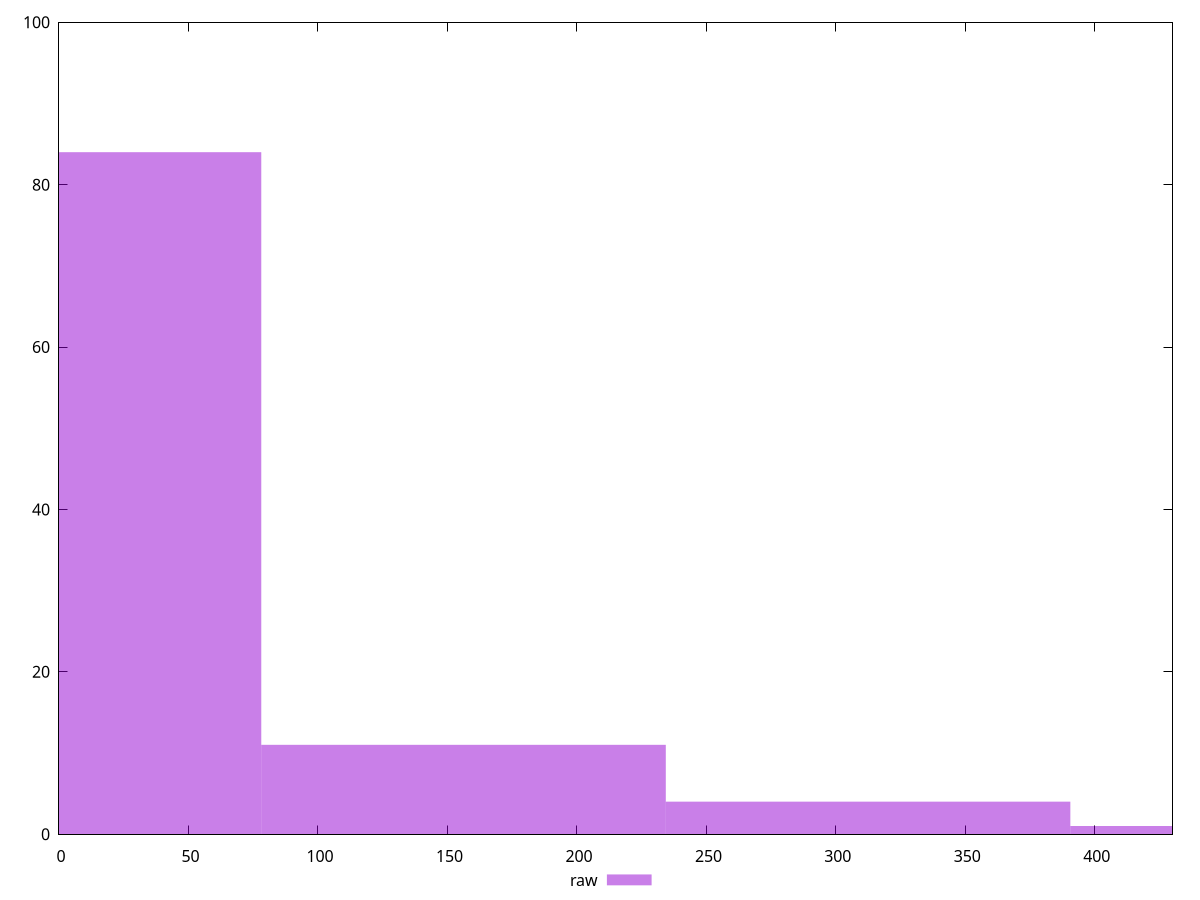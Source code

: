 reset

$raw <<EOF
0 84
312.4383732959617 4
156.21918664798085 11
468.65755994394254 1
EOF

set key outside below
set boxwidth 156.21918664798085
set xrange [0:430]
set yrange [0:100]
set trange [0:100]
set style fill transparent solid 0.5 noborder
set terminal svg size 640, 490 enhanced background rgb 'white'
set output "reports/report_00028_2021-02-24T12-49-42.674Z/unminified-javascript/samples/music/raw/histogram.svg"

plot $raw title "raw" with boxes

reset

